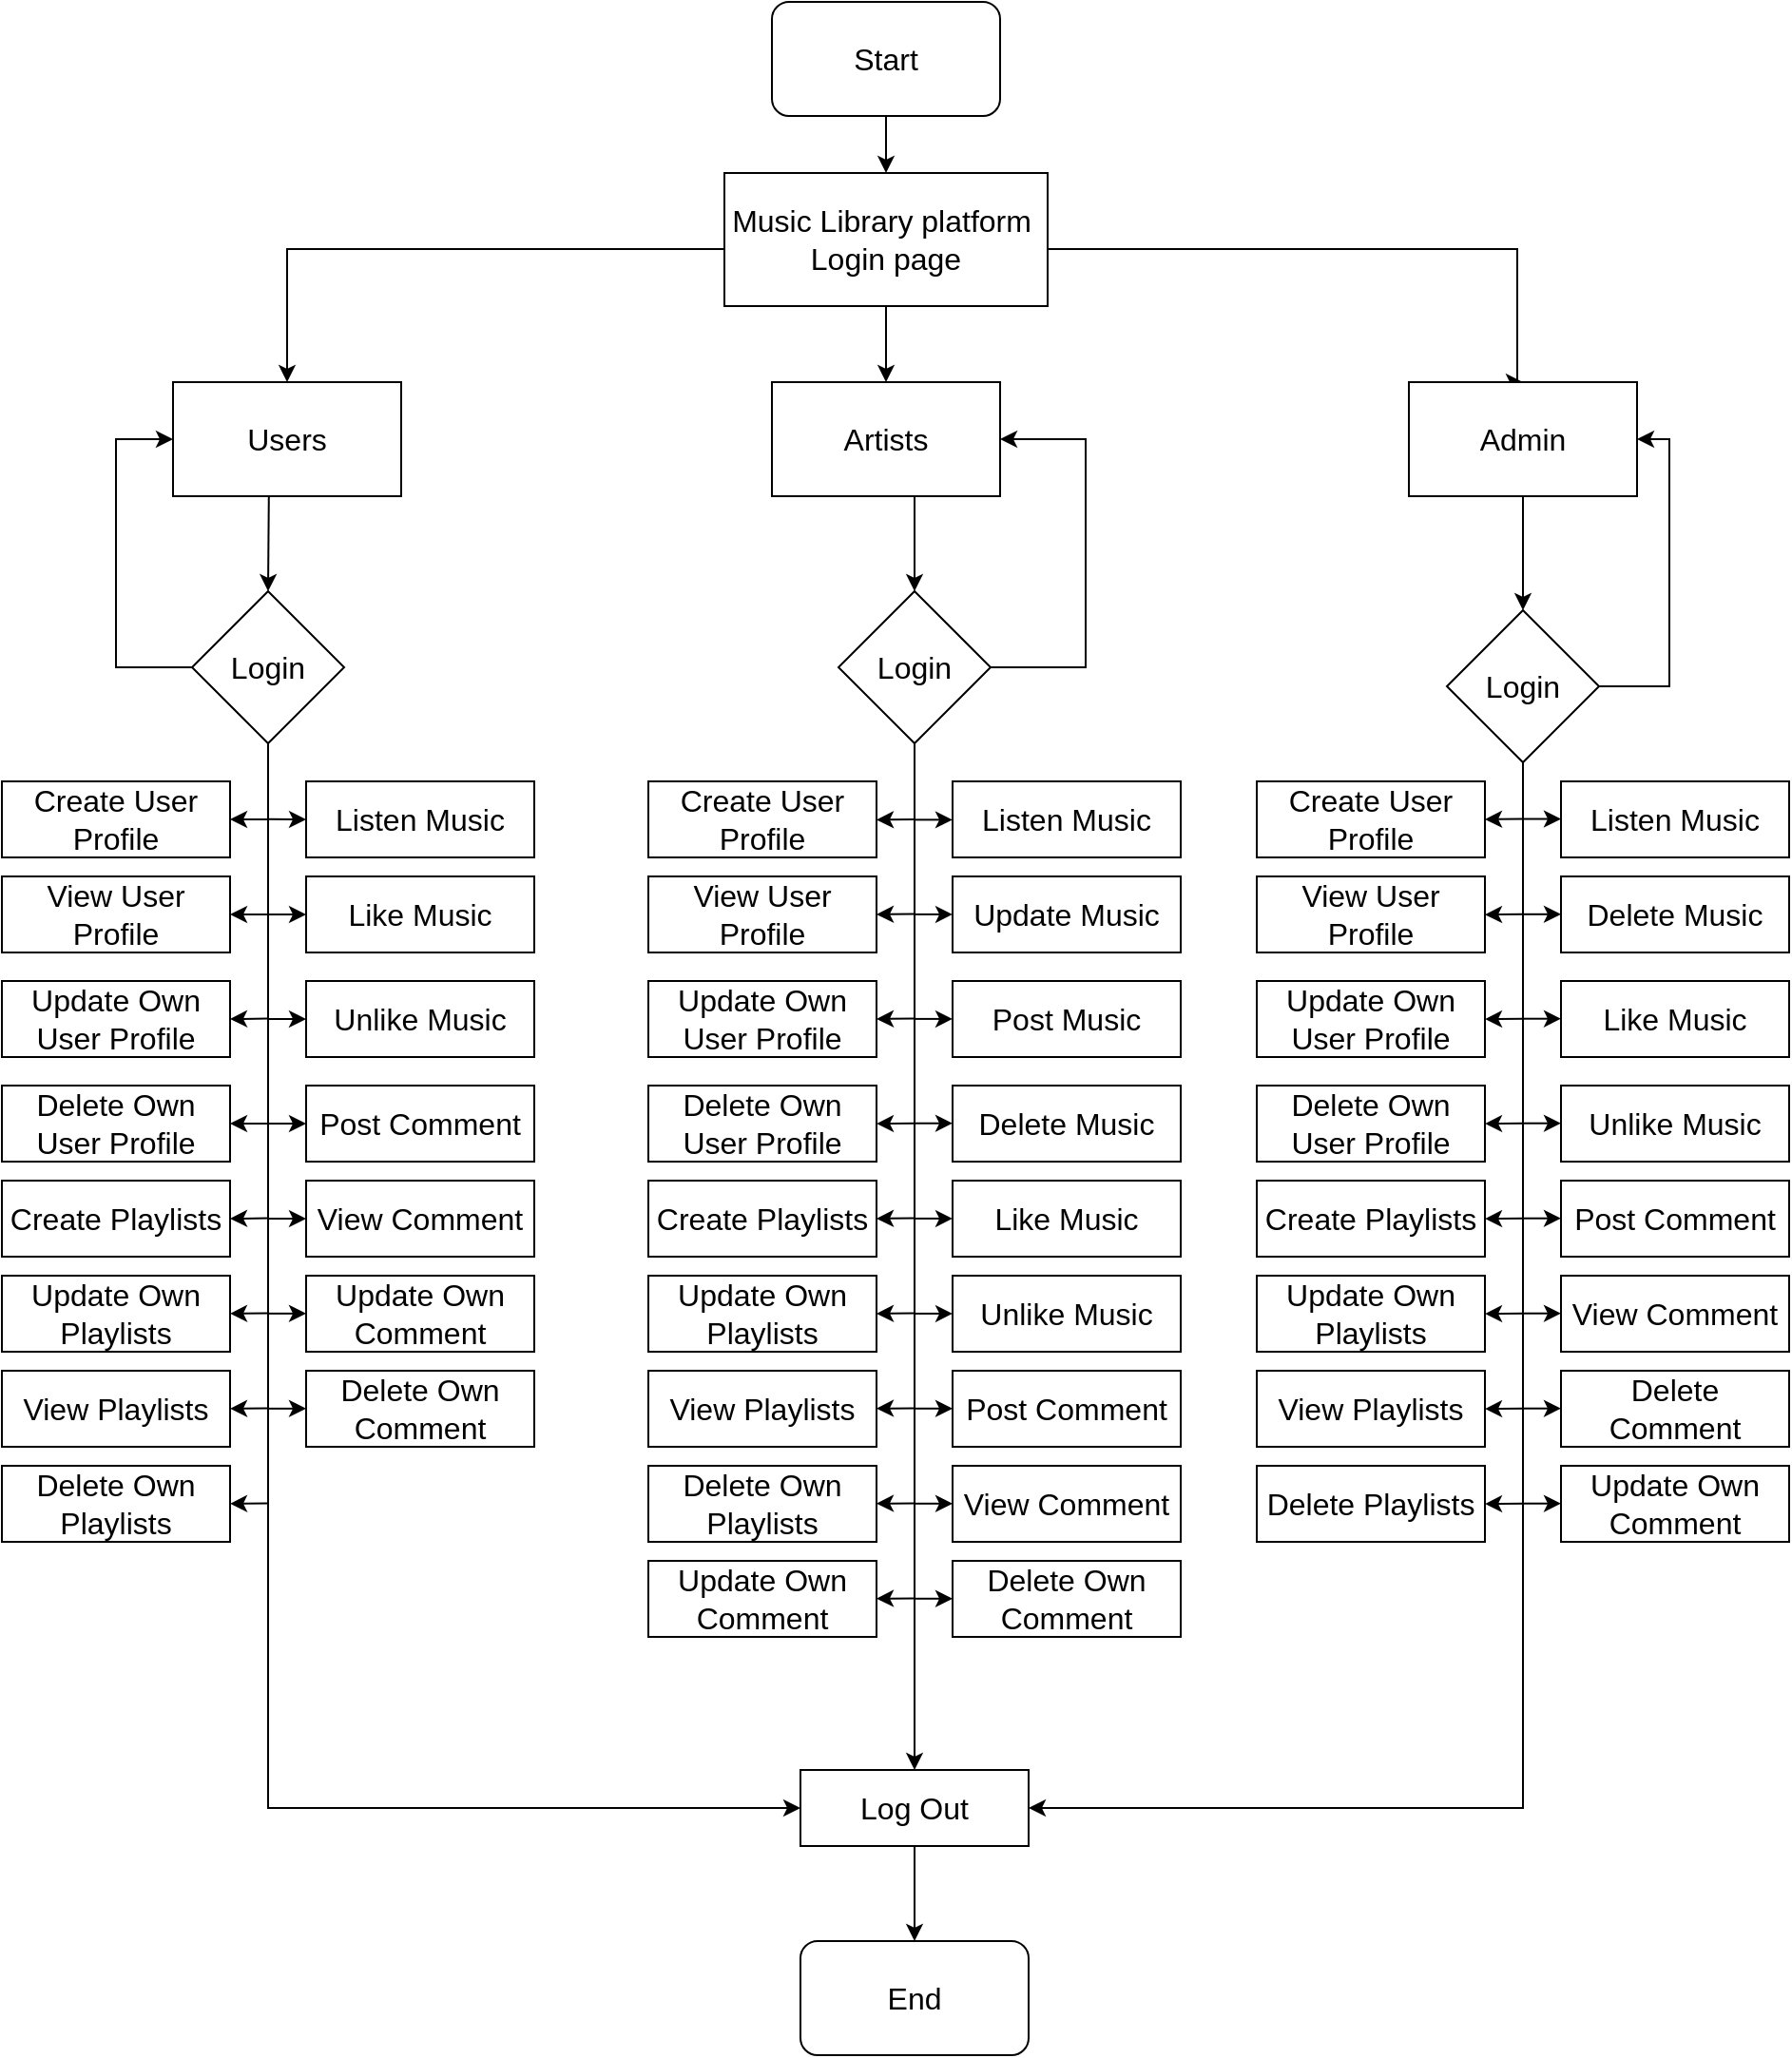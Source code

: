 <mxfile version="26.0.15">
  <diagram name="Page-1" id="KXsv-SbmqL6vV2vkOxpw">
    <mxGraphModel dx="864" dy="508" grid="1" gridSize="10" guides="1" tooltips="1" connect="1" arrows="1" fold="1" page="1" pageScale="1" pageWidth="850" pageHeight="1100" math="0" shadow="0">
      <root>
        <mxCell id="0" />
        <mxCell id="1" parent="0" />
        <mxCell id="acdErQ66P6RH8D1Io6qJ-1" value="Start" style="rounded=1;whiteSpace=wrap;html=1;fontSize=16;" parent="1" vertex="1">
          <mxGeometry x="455" y="110" width="120" height="60" as="geometry" />
        </mxCell>
        <mxCell id="acdErQ66P6RH8D1Io6qJ-2" value="" style="endArrow=classic;html=1;rounded=0;fontSize=16;" parent="1" source="acdErQ66P6RH8D1Io6qJ-1" target="acdErQ66P6RH8D1Io6qJ-4" edge="1">
          <mxGeometry width="50" height="50" relative="1" as="geometry">
            <mxPoint x="500" y="270" as="sourcePoint" />
            <mxPoint x="524" y="210" as="targetPoint" />
          </mxGeometry>
        </mxCell>
        <mxCell id="acdErQ66P6RH8D1Io6qJ-3" style="edgeStyle=orthogonalEdgeStyle;rounded=0;orthogonalLoop=1;jettySize=auto;html=1;entryX=0.5;entryY=0;entryDx=0;entryDy=0;" parent="1" source="acdErQ66P6RH8D1Io6qJ-4" target="acdErQ66P6RH8D1Io6qJ-8" edge="1">
          <mxGeometry relative="1" as="geometry">
            <Array as="points">
              <mxPoint x="847" y="240" />
            </Array>
          </mxGeometry>
        </mxCell>
        <mxCell id="acdErQ66P6RH8D1Io6qJ-4" value="Music Library platform&amp;nbsp;&lt;div&gt;Login page&lt;/div&gt;" style="rounded=0;whiteSpace=wrap;html=1;fontSize=16;" parent="1" vertex="1">
          <mxGeometry x="430" y="200" width="170" height="70" as="geometry" />
        </mxCell>
        <mxCell id="acdErQ66P6RH8D1Io6qJ-5" value="Users" style="rounded=0;whiteSpace=wrap;html=1;fontSize=16;" parent="1" vertex="1">
          <mxGeometry x="140" y="310" width="120" height="60" as="geometry" />
        </mxCell>
        <mxCell id="acdErQ66P6RH8D1Io6qJ-6" style="edgeStyle=orthogonalEdgeStyle;rounded=0;orthogonalLoop=1;jettySize=auto;html=1;entryX=0.5;entryY=0;entryDx=0;entryDy=0;fontSize=16;" parent="1" source="acdErQ66P6RH8D1Io6qJ-7" target="acdErQ66P6RH8D1Io6qJ-19" edge="1">
          <mxGeometry relative="1" as="geometry">
            <Array as="points">
              <mxPoint x="530" y="380" />
              <mxPoint x="530" y="380" />
            </Array>
          </mxGeometry>
        </mxCell>
        <mxCell id="acdErQ66P6RH8D1Io6qJ-7" value="Artists" style="rounded=0;whiteSpace=wrap;html=1;fontSize=16;" parent="1" vertex="1">
          <mxGeometry x="455" y="310" width="120" height="60" as="geometry" />
        </mxCell>
        <mxCell id="acdErQ66P6RH8D1Io6qJ-8" value="Admin" style="rounded=0;whiteSpace=wrap;html=1;fontSize=16;" parent="1" vertex="1">
          <mxGeometry x="790" y="310" width="120" height="60" as="geometry" />
        </mxCell>
        <mxCell id="acdErQ66P6RH8D1Io6qJ-9" style="edgeStyle=orthogonalEdgeStyle;rounded=0;orthogonalLoop=1;jettySize=auto;html=1;entryX=0;entryY=0.5;entryDx=0;entryDy=0;" parent="1" source="acdErQ66P6RH8D1Io6qJ-10" target="acdErQ66P6RH8D1Io6qJ-21" edge="1">
          <mxGeometry relative="1" as="geometry">
            <Array as="points">
              <mxPoint x="190" y="1060" />
            </Array>
          </mxGeometry>
        </mxCell>
        <mxCell id="acdErQ66P6RH8D1Io6qJ-10" value="Login" style="rhombus;whiteSpace=wrap;html=1;fontSize=16;" parent="1" vertex="1">
          <mxGeometry x="150" y="420" width="80" height="80" as="geometry" />
        </mxCell>
        <mxCell id="acdErQ66P6RH8D1Io6qJ-11" style="edgeStyle=orthogonalEdgeStyle;rounded=0;orthogonalLoop=1;jettySize=auto;html=1;entryX=1;entryY=0.5;entryDx=0;entryDy=0;exitX=0.5;exitY=1;exitDx=0;exitDy=0;" parent="1" source="acdErQ66P6RH8D1Io6qJ-12" edge="1">
          <mxGeometry relative="1" as="geometry">
            <mxPoint x="847" y="510.0" as="sourcePoint" />
            <mxPoint x="590" y="1060" as="targetPoint" />
            <Array as="points">
              <mxPoint x="850" y="1060" />
            </Array>
          </mxGeometry>
        </mxCell>
        <mxCell id="acdErQ66P6RH8D1Io6qJ-12" value="Login" style="rhombus;whiteSpace=wrap;html=1;fontSize=16;" parent="1" vertex="1">
          <mxGeometry x="810" y="430" width="80" height="80" as="geometry" />
        </mxCell>
        <mxCell id="acdErQ66P6RH8D1Io6qJ-13" value="" style="endArrow=classic;html=1;rounded=0;exitX=0.42;exitY=1.004;exitDx=0;exitDy=0;entryX=0.5;entryY=0;entryDx=0;entryDy=0;exitPerimeter=0;fontSize=16;" parent="1" source="acdErQ66P6RH8D1Io6qJ-5" target="acdErQ66P6RH8D1Io6qJ-10" edge="1">
          <mxGeometry width="50" height="50" relative="1" as="geometry">
            <mxPoint x="190" y="420" as="sourcePoint" />
            <mxPoint x="160" y="400" as="targetPoint" />
          </mxGeometry>
        </mxCell>
        <mxCell id="acdErQ66P6RH8D1Io6qJ-14" value="" style="endArrow=classic;html=1;rounded=0;exitX=0.5;exitY=1;exitDx=0;exitDy=0;entryX=0.5;entryY=0;entryDx=0;entryDy=0;fontSize=16;" parent="1" source="acdErQ66P6RH8D1Io6qJ-8" target="acdErQ66P6RH8D1Io6qJ-12" edge="1">
          <mxGeometry width="50" height="50" relative="1" as="geometry">
            <mxPoint x="678" y="400" as="sourcePoint" />
            <mxPoint x="677" y="448" as="targetPoint" />
          </mxGeometry>
        </mxCell>
        <mxCell id="acdErQ66P6RH8D1Io6qJ-15" value="" style="endArrow=classic;html=1;rounded=0;entryX=0;entryY=0.5;entryDx=0;entryDy=0;exitX=0;exitY=0.5;exitDx=0;exitDy=0;fontSize=16;" parent="1" source="acdErQ66P6RH8D1Io6qJ-10" target="acdErQ66P6RH8D1Io6qJ-5" edge="1">
          <mxGeometry width="50" height="50" relative="1" as="geometry">
            <mxPoint x="140" y="450" as="sourcePoint" />
            <mxPoint x="130" y="440" as="targetPoint" />
            <Array as="points">
              <mxPoint x="110" y="460" />
              <mxPoint x="110" y="340" />
            </Array>
          </mxGeometry>
        </mxCell>
        <mxCell id="acdErQ66P6RH8D1Io6qJ-16" value="" style="endArrow=classic;html=1;rounded=0;entryX=1;entryY=0.5;entryDx=0;entryDy=0;exitX=1;exitY=0.5;exitDx=0;exitDy=0;fontSize=16;" parent="1" source="acdErQ66P6RH8D1Io6qJ-12" target="acdErQ66P6RH8D1Io6qJ-8" edge="1">
          <mxGeometry width="50" height="50" relative="1" as="geometry">
            <mxPoint x="967" y="460" as="sourcePoint" />
            <mxPoint x="957" y="340" as="targetPoint" />
            <Array as="points">
              <mxPoint x="927" y="470" />
              <mxPoint x="927" y="340" />
            </Array>
          </mxGeometry>
        </mxCell>
        <mxCell id="acdErQ66P6RH8D1Io6qJ-17" value="" style="endArrow=classic;html=1;rounded=0;entryX=1;entryY=0.5;entryDx=0;entryDy=0;exitX=1;exitY=0.5;exitDx=0;exitDy=0;fontSize=16;" parent="1" source="acdErQ66P6RH8D1Io6qJ-19" target="acdErQ66P6RH8D1Io6qJ-7" edge="1">
          <mxGeometry width="50" height="50" relative="1" as="geometry">
            <mxPoint x="590" y="460" as="sourcePoint" />
            <mxPoint x="580" y="420" as="targetPoint" />
            <Array as="points">
              <mxPoint x="620" y="460" />
              <mxPoint x="620" y="340" />
            </Array>
          </mxGeometry>
        </mxCell>
        <mxCell id="acdErQ66P6RH8D1Io6qJ-18" style="edgeStyle=orthogonalEdgeStyle;rounded=0;orthogonalLoop=1;jettySize=auto;html=1;" parent="1" source="acdErQ66P6RH8D1Io6qJ-19" target="acdErQ66P6RH8D1Io6qJ-21" edge="1">
          <mxGeometry relative="1" as="geometry" />
        </mxCell>
        <mxCell id="acdErQ66P6RH8D1Io6qJ-19" value="Login" style="rhombus;whiteSpace=wrap;html=1;fontSize=16;" parent="1" vertex="1">
          <mxGeometry x="490" y="420" width="80" height="80" as="geometry" />
        </mxCell>
        <mxCell id="acdErQ66P6RH8D1Io6qJ-20" style="edgeStyle=orthogonalEdgeStyle;rounded=0;orthogonalLoop=1;jettySize=auto;html=1;fontSize=16;" parent="1" source="acdErQ66P6RH8D1Io6qJ-21" target="acdErQ66P6RH8D1Io6qJ-22" edge="1">
          <mxGeometry relative="1" as="geometry">
            <mxPoint x="523" y="1100" as="targetPoint" />
          </mxGeometry>
        </mxCell>
        <mxCell id="acdErQ66P6RH8D1Io6qJ-21" value="Log Out" style="rounded=0;whiteSpace=wrap;html=1;fontSize=16;" parent="1" vertex="1">
          <mxGeometry x="470" y="1040" width="120" height="40" as="geometry" />
        </mxCell>
        <mxCell id="acdErQ66P6RH8D1Io6qJ-22" value="End" style="rounded=1;whiteSpace=wrap;html=1;fontSize=16;" parent="1" vertex="1">
          <mxGeometry x="470" y="1130" width="120" height="60" as="geometry" />
        </mxCell>
        <mxCell id="acdErQ66P6RH8D1Io6qJ-24" value="Create User Profile" style="rounded=0;whiteSpace=wrap;html=1;fontSize=16;" parent="1" vertex="1">
          <mxGeometry x="50" y="520" width="120" height="40" as="geometry" />
        </mxCell>
        <mxCell id="acdErQ66P6RH8D1Io6qJ-25" value="View User Profile" style="rounded=0;whiteSpace=wrap;html=1;fontSize=16;" parent="1" vertex="1">
          <mxGeometry x="50" y="570" width="120" height="40" as="geometry" />
        </mxCell>
        <mxCell id="acdErQ66P6RH8D1Io6qJ-26" value="Update Own User Profile" style="rounded=0;whiteSpace=wrap;html=1;fontSize=16;" parent="1" vertex="1">
          <mxGeometry x="50" y="625" width="120" height="40" as="geometry" />
        </mxCell>
        <mxCell id="acdErQ66P6RH8D1Io6qJ-27" value="Delete O&lt;span style=&quot;background-color: transparent; color: light-dark(rgb(0, 0, 0), rgb(255, 255, 255));&quot;&gt;wn User Profile&lt;/span&gt;" style="rounded=0;whiteSpace=wrap;html=1;fontSize=16;" parent="1" vertex="1">
          <mxGeometry x="50" y="680" width="120" height="40" as="geometry" />
        </mxCell>
        <mxCell id="acdErQ66P6RH8D1Io6qJ-28" value="Listen Music" style="rounded=0;whiteSpace=wrap;html=1;fontSize=16;" parent="1" vertex="1">
          <mxGeometry x="210" y="520" width="120" height="40" as="geometry" />
        </mxCell>
        <mxCell id="acdErQ66P6RH8D1Io6qJ-29" value="Like Music" style="rounded=0;whiteSpace=wrap;html=1;fontSize=16;" parent="1" vertex="1">
          <mxGeometry x="210" y="570" width="120" height="40" as="geometry" />
        </mxCell>
        <mxCell id="acdErQ66P6RH8D1Io6qJ-30" value="Unlike Music" style="rounded=0;whiteSpace=wrap;html=1;fontSize=16;" parent="1" vertex="1">
          <mxGeometry x="210" y="625" width="120" height="40" as="geometry" />
        </mxCell>
        <mxCell id="acdErQ66P6RH8D1Io6qJ-31" value="Create Playlists" style="rounded=0;whiteSpace=wrap;html=1;fontSize=16;" parent="1" vertex="1">
          <mxGeometry x="50" y="730" width="120" height="40" as="geometry" />
        </mxCell>
        <mxCell id="acdErQ66P6RH8D1Io6qJ-32" value="View Playlists" style="rounded=0;whiteSpace=wrap;html=1;fontSize=16;" parent="1" vertex="1">
          <mxGeometry x="50" y="830" width="120" height="40" as="geometry" />
        </mxCell>
        <mxCell id="acdErQ66P6RH8D1Io6qJ-33" value="Update Own Playlists" style="rounded=0;whiteSpace=wrap;html=1;fontSize=16;" parent="1" vertex="1">
          <mxGeometry x="50" y="780" width="120" height="40" as="geometry" />
        </mxCell>
        <mxCell id="acdErQ66P6RH8D1Io6qJ-34" value="Delete O&lt;span style=&quot;background-color: transparent; color: light-dark(rgb(0, 0, 0), rgb(255, 255, 255));&quot;&gt;wn Playlists&lt;/span&gt;" style="rounded=0;whiteSpace=wrap;html=1;fontSize=16;" parent="1" vertex="1">
          <mxGeometry x="50" y="880" width="120" height="40" as="geometry" />
        </mxCell>
        <mxCell id="acdErQ66P6RH8D1Io6qJ-35" value="Post Comment" style="rounded=0;whiteSpace=wrap;html=1;fontSize=16;" parent="1" vertex="1">
          <mxGeometry x="210" y="680" width="120" height="40" as="geometry" />
        </mxCell>
        <mxCell id="acdErQ66P6RH8D1Io6qJ-36" value="View Comment" style="rounded=0;whiteSpace=wrap;html=1;fontSize=16;" parent="1" vertex="1">
          <mxGeometry x="210" y="730" width="120" height="40" as="geometry" />
        </mxCell>
        <mxCell id="acdErQ66P6RH8D1Io6qJ-37" value="Update Own Comment" style="rounded=0;whiteSpace=wrap;html=1;fontSize=16;" parent="1" vertex="1">
          <mxGeometry x="210" y="780" width="120" height="40" as="geometry" />
        </mxCell>
        <mxCell id="acdErQ66P6RH8D1Io6qJ-38" value="Delete Own Comment" style="rounded=0;whiteSpace=wrap;html=1;fontSize=16;" parent="1" vertex="1">
          <mxGeometry x="210" y="830" width="120" height="40" as="geometry" />
        </mxCell>
        <mxCell id="acdErQ66P6RH8D1Io6qJ-39" value="Create User Profile" style="rounded=0;whiteSpace=wrap;html=1;fontSize=16;" parent="1" vertex="1">
          <mxGeometry x="390" y="520" width="120" height="40" as="geometry" />
        </mxCell>
        <mxCell id="acdErQ66P6RH8D1Io6qJ-40" value="View User Profile" style="rounded=0;whiteSpace=wrap;html=1;fontSize=16;" parent="1" vertex="1">
          <mxGeometry x="390" y="570" width="120" height="40" as="geometry" />
        </mxCell>
        <mxCell id="acdErQ66P6RH8D1Io6qJ-41" value="Update Own User Profile" style="rounded=0;whiteSpace=wrap;html=1;fontSize=16;" parent="1" vertex="1">
          <mxGeometry x="390" y="625" width="120" height="40" as="geometry" />
        </mxCell>
        <mxCell id="acdErQ66P6RH8D1Io6qJ-42" value="Delete O&lt;span style=&quot;background-color: transparent; color: light-dark(rgb(0, 0, 0), rgb(255, 255, 255));&quot;&gt;wn User Profile&lt;/span&gt;" style="rounded=0;whiteSpace=wrap;html=1;fontSize=16;" parent="1" vertex="1">
          <mxGeometry x="390" y="680" width="120" height="40" as="geometry" />
        </mxCell>
        <mxCell id="acdErQ66P6RH8D1Io6qJ-43" value="Create Playlists" style="rounded=0;whiteSpace=wrap;html=1;fontSize=16;" parent="1" vertex="1">
          <mxGeometry x="390" y="730" width="120" height="40" as="geometry" />
        </mxCell>
        <mxCell id="acdErQ66P6RH8D1Io6qJ-44" value="View Playlists" style="rounded=0;whiteSpace=wrap;html=1;fontSize=16;" parent="1" vertex="1">
          <mxGeometry x="390" y="830" width="120" height="40" as="geometry" />
        </mxCell>
        <mxCell id="acdErQ66P6RH8D1Io6qJ-45" value="Update Own Playlists" style="rounded=0;whiteSpace=wrap;html=1;fontSize=16;" parent="1" vertex="1">
          <mxGeometry x="390" y="780" width="120" height="40" as="geometry" />
        </mxCell>
        <mxCell id="acdErQ66P6RH8D1Io6qJ-46" value="Delete O&lt;span style=&quot;background-color: transparent; color: light-dark(rgb(0, 0, 0), rgb(255, 255, 255));&quot;&gt;wn Playlists&lt;/span&gt;" style="rounded=0;whiteSpace=wrap;html=1;fontSize=16;" parent="1" vertex="1">
          <mxGeometry x="390" y="880" width="120" height="40" as="geometry" />
        </mxCell>
        <mxCell id="acdErQ66P6RH8D1Io6qJ-47" value="Listen Music" style="rounded=0;whiteSpace=wrap;html=1;fontSize=16;" parent="1" vertex="1">
          <mxGeometry x="550" y="520" width="120" height="40" as="geometry" />
        </mxCell>
        <mxCell id="acdErQ66P6RH8D1Io6qJ-48" value="Like Music" style="rounded=0;whiteSpace=wrap;html=1;fontSize=16;" parent="1" vertex="1">
          <mxGeometry x="550" y="730" width="120" height="40" as="geometry" />
        </mxCell>
        <mxCell id="acdErQ66P6RH8D1Io6qJ-49" value="Unlike Music" style="rounded=0;whiteSpace=wrap;html=1;fontSize=16;" parent="1" vertex="1">
          <mxGeometry x="550" y="780" width="120" height="40" as="geometry" />
        </mxCell>
        <mxCell id="acdErQ66P6RH8D1Io6qJ-50" value="Post Comment" style="rounded=0;whiteSpace=wrap;html=1;fontSize=16;" parent="1" vertex="1">
          <mxGeometry x="550" y="830" width="120" height="40" as="geometry" />
        </mxCell>
        <mxCell id="acdErQ66P6RH8D1Io6qJ-51" value="View Comment" style="rounded=0;whiteSpace=wrap;html=1;fontSize=16;" parent="1" vertex="1">
          <mxGeometry x="550" y="880" width="120" height="40" as="geometry" />
        </mxCell>
        <mxCell id="acdErQ66P6RH8D1Io6qJ-52" value="Update Own Comment" style="rounded=0;whiteSpace=wrap;html=1;fontSize=16;" parent="1" vertex="1">
          <mxGeometry x="390" y="930" width="120" height="40" as="geometry" />
        </mxCell>
        <mxCell id="acdErQ66P6RH8D1Io6qJ-53" value="Delete Own Comment" style="rounded=0;whiteSpace=wrap;html=1;fontSize=16;" parent="1" vertex="1">
          <mxGeometry x="550" y="930" width="120" height="40" as="geometry" />
        </mxCell>
        <mxCell id="acdErQ66P6RH8D1Io6qJ-54" value="Post Music" style="rounded=0;whiteSpace=wrap;html=1;fontSize=16;" parent="1" vertex="1">
          <mxGeometry x="550" y="625" width="120" height="40" as="geometry" />
        </mxCell>
        <mxCell id="acdErQ66P6RH8D1Io6qJ-55" value="Update Music" style="rounded=0;whiteSpace=wrap;html=1;fontSize=16;" parent="1" vertex="1">
          <mxGeometry x="550" y="570" width="120" height="40" as="geometry" />
        </mxCell>
        <mxCell id="acdErQ66P6RH8D1Io6qJ-56" value="Delete Music" style="rounded=0;whiteSpace=wrap;html=1;fontSize=16;" parent="1" vertex="1">
          <mxGeometry x="550" y="680" width="120" height="40" as="geometry" />
        </mxCell>
        <mxCell id="acdErQ66P6RH8D1Io6qJ-57" value="Create User Profile" style="rounded=0;whiteSpace=wrap;html=1;fontSize=16;" parent="1" vertex="1">
          <mxGeometry x="710" y="520" width="120" height="40" as="geometry" />
        </mxCell>
        <mxCell id="acdErQ66P6RH8D1Io6qJ-58" value="View User Profile" style="rounded=0;whiteSpace=wrap;html=1;fontSize=16;" parent="1" vertex="1">
          <mxGeometry x="710" y="570" width="120" height="40" as="geometry" />
        </mxCell>
        <mxCell id="acdErQ66P6RH8D1Io6qJ-59" value="Update Own User Profile" style="rounded=0;whiteSpace=wrap;html=1;fontSize=16;" parent="1" vertex="1">
          <mxGeometry x="710" y="625" width="120" height="40" as="geometry" />
        </mxCell>
        <mxCell id="acdErQ66P6RH8D1Io6qJ-60" value="Delete O&lt;span style=&quot;background-color: transparent; color: light-dark(rgb(0, 0, 0), rgb(255, 255, 255));&quot;&gt;wn User Profile&lt;/span&gt;" style="rounded=0;whiteSpace=wrap;html=1;fontSize=16;" parent="1" vertex="1">
          <mxGeometry x="710" y="680" width="120" height="40" as="geometry" />
        </mxCell>
        <mxCell id="acdErQ66P6RH8D1Io6qJ-61" value="Create Playlists" style="rounded=0;whiteSpace=wrap;html=1;fontSize=16;" parent="1" vertex="1">
          <mxGeometry x="710" y="730" width="120" height="40" as="geometry" />
        </mxCell>
        <mxCell id="acdErQ66P6RH8D1Io6qJ-62" value="View Playlists" style="rounded=0;whiteSpace=wrap;html=1;fontSize=16;" parent="1" vertex="1">
          <mxGeometry x="710" y="830" width="120" height="40" as="geometry" />
        </mxCell>
        <mxCell id="acdErQ66P6RH8D1Io6qJ-63" value="Update Own Playlists" style="rounded=0;whiteSpace=wrap;html=1;fontSize=16;" parent="1" vertex="1">
          <mxGeometry x="710" y="780" width="120" height="40" as="geometry" />
        </mxCell>
        <mxCell id="acdErQ66P6RH8D1Io6qJ-64" value="Delete&lt;span style=&quot;background-color: transparent; color: light-dark(rgb(0, 0, 0), rgb(255, 255, 255));&quot;&gt;&amp;nbsp;Playlists&lt;/span&gt;" style="rounded=0;whiteSpace=wrap;html=1;fontSize=16;" parent="1" vertex="1">
          <mxGeometry x="710" y="880" width="120" height="40" as="geometry" />
        </mxCell>
        <mxCell id="acdErQ66P6RH8D1Io6qJ-65" value="Listen Music" style="rounded=0;whiteSpace=wrap;html=1;fontSize=16;" parent="1" vertex="1">
          <mxGeometry x="870" y="520" width="120" height="40" as="geometry" />
        </mxCell>
        <mxCell id="acdErQ66P6RH8D1Io6qJ-66" value="Like Music" style="rounded=0;whiteSpace=wrap;html=1;fontSize=16;" parent="1" vertex="1">
          <mxGeometry x="870" y="625" width="120" height="40" as="geometry" />
        </mxCell>
        <mxCell id="acdErQ66P6RH8D1Io6qJ-67" value="Unlike Music" style="rounded=0;whiteSpace=wrap;html=1;fontSize=16;" parent="1" vertex="1">
          <mxGeometry x="870" y="680" width="120" height="40" as="geometry" />
        </mxCell>
        <mxCell id="acdErQ66P6RH8D1Io6qJ-68" value="Post Comment" style="rounded=0;whiteSpace=wrap;html=1;fontSize=16;" parent="1" vertex="1">
          <mxGeometry x="870" y="730" width="120" height="40" as="geometry" />
        </mxCell>
        <mxCell id="acdErQ66P6RH8D1Io6qJ-69" value="View Comment" style="rounded=0;whiteSpace=wrap;html=1;fontSize=16;" parent="1" vertex="1">
          <mxGeometry x="870" y="780" width="120" height="40" as="geometry" />
        </mxCell>
        <mxCell id="acdErQ66P6RH8D1Io6qJ-70" value="Update Own Comment" style="rounded=0;whiteSpace=wrap;html=1;fontSize=16;" parent="1" vertex="1">
          <mxGeometry x="870" y="880" width="120" height="40" as="geometry" />
        </mxCell>
        <mxCell id="acdErQ66P6RH8D1Io6qJ-71" value="Delete Comment" style="rounded=0;whiteSpace=wrap;html=1;fontSize=16;" parent="1" vertex="1">
          <mxGeometry x="870" y="830" width="120" height="40" as="geometry" />
        </mxCell>
        <mxCell id="acdErQ66P6RH8D1Io6qJ-72" value="Delete Music" style="rounded=0;whiteSpace=wrap;html=1;fontSize=16;" parent="1" vertex="1">
          <mxGeometry x="870" y="570" width="120" height="40" as="geometry" />
        </mxCell>
        <mxCell id="acdErQ66P6RH8D1Io6qJ-74" style="edgeStyle=orthogonalEdgeStyle;rounded=0;orthogonalLoop=1;jettySize=auto;html=1;entryX=0.5;entryY=0;entryDx=0;entryDy=0;" parent="1" source="acdErQ66P6RH8D1Io6qJ-4" target="acdErQ66P6RH8D1Io6qJ-5" edge="1">
          <mxGeometry relative="1" as="geometry">
            <Array as="points">
              <mxPoint x="200" y="240" />
            </Array>
          </mxGeometry>
        </mxCell>
        <mxCell id="acdErQ66P6RH8D1Io6qJ-75" style="edgeStyle=orthogonalEdgeStyle;rounded=0;orthogonalLoop=1;jettySize=auto;html=1;entryX=0.5;entryY=0;entryDx=0;entryDy=0;" parent="1" source="acdErQ66P6RH8D1Io6qJ-4" target="acdErQ66P6RH8D1Io6qJ-7" edge="1">
          <mxGeometry relative="1" as="geometry" />
        </mxCell>
        <mxCell id="acdErQ66P6RH8D1Io6qJ-76" value="" style="endArrow=classic;html=1;rounded=0;entryX=1;entryY=0.5;entryDx=0;entryDy=0;" parent="1" target="acdErQ66P6RH8D1Io6qJ-24" edge="1">
          <mxGeometry width="50" height="50" relative="1" as="geometry">
            <mxPoint x="190" y="540" as="sourcePoint" />
            <mxPoint x="330" y="460" as="targetPoint" />
          </mxGeometry>
        </mxCell>
        <mxCell id="acdErQ66P6RH8D1Io6qJ-77" value="" style="endArrow=classic;html=1;rounded=0;entryX=0;entryY=0.5;entryDx=0;entryDy=0;" parent="1" target="acdErQ66P6RH8D1Io6qJ-28" edge="1">
          <mxGeometry width="50" height="50" relative="1" as="geometry">
            <mxPoint x="190" y="539.89" as="sourcePoint" />
            <mxPoint x="210" y="539.89" as="targetPoint" />
          </mxGeometry>
        </mxCell>
        <mxCell id="acdErQ66P6RH8D1Io6qJ-78" value="" style="endArrow=classic;html=1;rounded=0;entryX=1;entryY=0.5;entryDx=0;entryDy=0;" parent="1" target="acdErQ66P6RH8D1Io6qJ-25" edge="1">
          <mxGeometry width="50" height="50" relative="1" as="geometry">
            <mxPoint x="190" y="590" as="sourcePoint" />
            <mxPoint x="180" y="550" as="targetPoint" />
          </mxGeometry>
        </mxCell>
        <mxCell id="acdErQ66P6RH8D1Io6qJ-79" value="" style="endArrow=classic;html=1;rounded=0;entryX=0;entryY=0.5;entryDx=0;entryDy=0;" parent="1" target="acdErQ66P6RH8D1Io6qJ-29" edge="1">
          <mxGeometry width="50" height="50" relative="1" as="geometry">
            <mxPoint x="190" y="590" as="sourcePoint" />
            <mxPoint x="220" y="550" as="targetPoint" />
          </mxGeometry>
        </mxCell>
        <mxCell id="acdErQ66P6RH8D1Io6qJ-80" value="" style="endArrow=classic;html=1;rounded=0;entryX=1;entryY=0.5;entryDx=0;entryDy=0;" parent="1" target="acdErQ66P6RH8D1Io6qJ-26" edge="1">
          <mxGeometry width="50" height="50" relative="1" as="geometry">
            <mxPoint x="190" y="644.81" as="sourcePoint" />
            <mxPoint x="170" y="645" as="targetPoint" />
          </mxGeometry>
        </mxCell>
        <mxCell id="acdErQ66P6RH8D1Io6qJ-81" value="" style="endArrow=classic;html=1;rounded=0;entryX=0;entryY=0.5;entryDx=0;entryDy=0;" parent="1" target="acdErQ66P6RH8D1Io6qJ-30" edge="1">
          <mxGeometry width="50" height="50" relative="1" as="geometry">
            <mxPoint x="190" y="645" as="sourcePoint" />
            <mxPoint x="230" y="560" as="targetPoint" />
          </mxGeometry>
        </mxCell>
        <mxCell id="acdErQ66P6RH8D1Io6qJ-82" value="" style="endArrow=classic;html=1;rounded=0;entryX=1;entryY=0.5;entryDx=0;entryDy=0;" parent="1" target="acdErQ66P6RH8D1Io6qJ-27" edge="1">
          <mxGeometry width="50" height="50" relative="1" as="geometry">
            <mxPoint x="190" y="700" as="sourcePoint" />
            <mxPoint x="180" y="655" as="targetPoint" />
          </mxGeometry>
        </mxCell>
        <mxCell id="acdErQ66P6RH8D1Io6qJ-83" value="" style="endArrow=classic;html=1;rounded=0;entryX=0;entryY=0.5;entryDx=0;entryDy=0;" parent="1" target="acdErQ66P6RH8D1Io6qJ-35" edge="1">
          <mxGeometry width="50" height="50" relative="1" as="geometry">
            <mxPoint x="190" y="700" as="sourcePoint" />
            <mxPoint x="220" y="655" as="targetPoint" />
          </mxGeometry>
        </mxCell>
        <mxCell id="acdErQ66P6RH8D1Io6qJ-84" value="" style="endArrow=classic;html=1;rounded=0;entryX=1;entryY=0.5;entryDx=0;entryDy=0;" parent="1" target="acdErQ66P6RH8D1Io6qJ-31" edge="1">
          <mxGeometry width="50" height="50" relative="1" as="geometry">
            <mxPoint x="190" y="749.81" as="sourcePoint" />
            <mxPoint x="170" y="750" as="targetPoint" />
          </mxGeometry>
        </mxCell>
        <mxCell id="acdErQ66P6RH8D1Io6qJ-85" value="" style="endArrow=classic;html=1;rounded=0;entryX=0;entryY=0.5;entryDx=0;entryDy=0;" parent="1" target="acdErQ66P6RH8D1Io6qJ-36" edge="1">
          <mxGeometry width="50" height="50" relative="1" as="geometry">
            <mxPoint x="190" y="750" as="sourcePoint" />
            <mxPoint x="210" y="750" as="targetPoint" />
          </mxGeometry>
        </mxCell>
        <mxCell id="acdErQ66P6RH8D1Io6qJ-86" value="" style="endArrow=classic;html=1;rounded=0;entryX=1;entryY=0.5;entryDx=0;entryDy=0;" parent="1" edge="1">
          <mxGeometry width="50" height="50" relative="1" as="geometry">
            <mxPoint x="190" y="799.73" as="sourcePoint" />
            <mxPoint x="170" y="799.92" as="targetPoint" />
          </mxGeometry>
        </mxCell>
        <mxCell id="acdErQ66P6RH8D1Io6qJ-87" value="" style="endArrow=classic;html=1;rounded=0;entryX=0;entryY=0.5;entryDx=0;entryDy=0;" parent="1" edge="1">
          <mxGeometry width="50" height="50" relative="1" as="geometry">
            <mxPoint x="190" y="799.92" as="sourcePoint" />
            <mxPoint x="210" y="799.92" as="targetPoint" />
          </mxGeometry>
        </mxCell>
        <mxCell id="acdErQ66P6RH8D1Io6qJ-88" value="" style="endArrow=classic;html=1;rounded=0;entryX=1;entryY=0.5;entryDx=0;entryDy=0;" parent="1" edge="1">
          <mxGeometry width="50" height="50" relative="1" as="geometry">
            <mxPoint x="190" y="849.73" as="sourcePoint" />
            <mxPoint x="170" y="849.92" as="targetPoint" />
          </mxGeometry>
        </mxCell>
        <mxCell id="acdErQ66P6RH8D1Io6qJ-89" value="" style="endArrow=classic;html=1;rounded=0;entryX=0;entryY=0.5;entryDx=0;entryDy=0;" parent="1" edge="1">
          <mxGeometry width="50" height="50" relative="1" as="geometry">
            <mxPoint x="190" y="849.92" as="sourcePoint" />
            <mxPoint x="210" y="849.92" as="targetPoint" />
          </mxGeometry>
        </mxCell>
        <mxCell id="acdErQ66P6RH8D1Io6qJ-90" value="" style="endArrow=classic;html=1;rounded=0;entryX=1;entryY=0.5;entryDx=0;entryDy=0;" parent="1" edge="1">
          <mxGeometry width="50" height="50" relative="1" as="geometry">
            <mxPoint x="190" y="899.73" as="sourcePoint" />
            <mxPoint x="170" y="899.92" as="targetPoint" />
          </mxGeometry>
        </mxCell>
        <mxCell id="acdErQ66P6RH8D1Io6qJ-91" value="" style="endArrow=classic;html=1;rounded=0;entryX=1;entryY=0.5;entryDx=0;entryDy=0;" parent="1" edge="1">
          <mxGeometry width="50" height="50" relative="1" as="geometry">
            <mxPoint x="530" y="540" as="sourcePoint" />
            <mxPoint x="510" y="540.19" as="targetPoint" />
          </mxGeometry>
        </mxCell>
        <mxCell id="acdErQ66P6RH8D1Io6qJ-92" value="" style="endArrow=classic;html=1;rounded=0;entryX=0;entryY=0.5;entryDx=0;entryDy=0;" parent="1" edge="1">
          <mxGeometry width="50" height="50" relative="1" as="geometry">
            <mxPoint x="530" y="540.19" as="sourcePoint" />
            <mxPoint x="550" y="540.19" as="targetPoint" />
          </mxGeometry>
        </mxCell>
        <mxCell id="acdErQ66P6RH8D1Io6qJ-93" value="" style="endArrow=classic;html=1;rounded=0;entryX=1;entryY=0.5;entryDx=0;entryDy=0;" parent="1" edge="1">
          <mxGeometry width="50" height="50" relative="1" as="geometry">
            <mxPoint x="530" y="589.76" as="sourcePoint" />
            <mxPoint x="510" y="589.95" as="targetPoint" />
          </mxGeometry>
        </mxCell>
        <mxCell id="acdErQ66P6RH8D1Io6qJ-94" value="" style="endArrow=classic;html=1;rounded=0;entryX=0;entryY=0.5;entryDx=0;entryDy=0;" parent="1" edge="1">
          <mxGeometry width="50" height="50" relative="1" as="geometry">
            <mxPoint x="530" y="589.95" as="sourcePoint" />
            <mxPoint x="550" y="589.95" as="targetPoint" />
          </mxGeometry>
        </mxCell>
        <mxCell id="acdErQ66P6RH8D1Io6qJ-95" value="" style="endArrow=classic;html=1;rounded=0;entryX=1;entryY=0.5;entryDx=0;entryDy=0;" parent="1" edge="1">
          <mxGeometry width="50" height="50" relative="1" as="geometry">
            <mxPoint x="530" y="644.76" as="sourcePoint" />
            <mxPoint x="510" y="644.95" as="targetPoint" />
          </mxGeometry>
        </mxCell>
        <mxCell id="acdErQ66P6RH8D1Io6qJ-96" value="" style="endArrow=classic;html=1;rounded=0;entryX=0;entryY=0.5;entryDx=0;entryDy=0;" parent="1" edge="1">
          <mxGeometry width="50" height="50" relative="1" as="geometry">
            <mxPoint x="530" y="644.95" as="sourcePoint" />
            <mxPoint x="550" y="644.95" as="targetPoint" />
          </mxGeometry>
        </mxCell>
        <mxCell id="acdErQ66P6RH8D1Io6qJ-97" value="" style="endArrow=classic;html=1;rounded=0;entryX=1;entryY=0.5;entryDx=0;entryDy=0;" parent="1" edge="1">
          <mxGeometry width="50" height="50" relative="1" as="geometry">
            <mxPoint x="530" y="699.86" as="sourcePoint" />
            <mxPoint x="510" y="700.05" as="targetPoint" />
          </mxGeometry>
        </mxCell>
        <mxCell id="acdErQ66P6RH8D1Io6qJ-98" value="" style="endArrow=classic;html=1;rounded=0;entryX=0;entryY=0.5;entryDx=0;entryDy=0;" parent="1" edge="1">
          <mxGeometry width="50" height="50" relative="1" as="geometry">
            <mxPoint x="530" y="699.86" as="sourcePoint" />
            <mxPoint x="550" y="699.86" as="targetPoint" />
          </mxGeometry>
        </mxCell>
        <mxCell id="acdErQ66P6RH8D1Io6qJ-99" value="" style="endArrow=classic;html=1;rounded=0;entryX=1;entryY=0.5;entryDx=0;entryDy=0;" parent="1" edge="1">
          <mxGeometry width="50" height="50" relative="1" as="geometry">
            <mxPoint x="530" y="749.76" as="sourcePoint" />
            <mxPoint x="510" y="749.95" as="targetPoint" />
          </mxGeometry>
        </mxCell>
        <mxCell id="acdErQ66P6RH8D1Io6qJ-100" value="" style="endArrow=classic;html=1;rounded=0;entryX=0;entryY=0.5;entryDx=0;entryDy=0;" parent="1" edge="1">
          <mxGeometry width="50" height="50" relative="1" as="geometry">
            <mxPoint x="530" y="749.95" as="sourcePoint" />
            <mxPoint x="550" y="749.95" as="targetPoint" />
          </mxGeometry>
        </mxCell>
        <mxCell id="acdErQ66P6RH8D1Io6qJ-101" value="" style="endArrow=classic;html=1;rounded=0;entryX=1;entryY=0.5;entryDx=0;entryDy=0;" parent="1" edge="1">
          <mxGeometry width="50" height="50" relative="1" as="geometry">
            <mxPoint x="530" y="799.76" as="sourcePoint" />
            <mxPoint x="510" y="799.95" as="targetPoint" />
          </mxGeometry>
        </mxCell>
        <mxCell id="acdErQ66P6RH8D1Io6qJ-102" value="" style="endArrow=classic;html=1;rounded=0;entryX=0;entryY=0.5;entryDx=0;entryDy=0;" parent="1" edge="1">
          <mxGeometry width="50" height="50" relative="1" as="geometry">
            <mxPoint x="530" y="799.95" as="sourcePoint" />
            <mxPoint x="550" y="799.95" as="targetPoint" />
          </mxGeometry>
        </mxCell>
        <mxCell id="acdErQ66P6RH8D1Io6qJ-103" value="" style="endArrow=classic;html=1;rounded=0;entryX=1;entryY=0.5;entryDx=0;entryDy=0;" parent="1" edge="1">
          <mxGeometry width="50" height="50" relative="1" as="geometry">
            <mxPoint x="530" y="849.7" as="sourcePoint" />
            <mxPoint x="510" y="849.89" as="targetPoint" />
          </mxGeometry>
        </mxCell>
        <mxCell id="acdErQ66P6RH8D1Io6qJ-104" value="" style="endArrow=classic;html=1;rounded=0;entryX=0;entryY=0.5;entryDx=0;entryDy=0;" parent="1" edge="1">
          <mxGeometry width="50" height="50" relative="1" as="geometry">
            <mxPoint x="530" y="849.89" as="sourcePoint" />
            <mxPoint x="550" y="849.89" as="targetPoint" />
          </mxGeometry>
        </mxCell>
        <mxCell id="acdErQ66P6RH8D1Io6qJ-105" value="" style="endArrow=classic;html=1;rounded=0;entryX=1;entryY=0.5;entryDx=0;entryDy=0;" parent="1" edge="1">
          <mxGeometry width="50" height="50" relative="1" as="geometry">
            <mxPoint x="530" y="949.7" as="sourcePoint" />
            <mxPoint x="510" y="949.89" as="targetPoint" />
          </mxGeometry>
        </mxCell>
        <mxCell id="acdErQ66P6RH8D1Io6qJ-106" value="" style="endArrow=classic;html=1;rounded=0;entryX=0;entryY=0.5;entryDx=0;entryDy=0;" parent="1" edge="1">
          <mxGeometry width="50" height="50" relative="1" as="geometry">
            <mxPoint x="530" y="949.89" as="sourcePoint" />
            <mxPoint x="550" y="949.89" as="targetPoint" />
          </mxGeometry>
        </mxCell>
        <mxCell id="acdErQ66P6RH8D1Io6qJ-107" value="" style="endArrow=classic;html=1;rounded=0;entryX=1;entryY=0.5;entryDx=0;entryDy=0;" parent="1" edge="1">
          <mxGeometry width="50" height="50" relative="1" as="geometry">
            <mxPoint x="530" y="899.7" as="sourcePoint" />
            <mxPoint x="510" y="899.89" as="targetPoint" />
          </mxGeometry>
        </mxCell>
        <mxCell id="acdErQ66P6RH8D1Io6qJ-108" value="" style="endArrow=classic;html=1;rounded=0;entryX=0;entryY=0.5;entryDx=0;entryDy=0;" parent="1" edge="1">
          <mxGeometry width="50" height="50" relative="1" as="geometry">
            <mxPoint x="530" y="899.89" as="sourcePoint" />
            <mxPoint x="550" y="899.89" as="targetPoint" />
          </mxGeometry>
        </mxCell>
        <mxCell id="acdErQ66P6RH8D1Io6qJ-109" value="" style="endArrow=classic;html=1;rounded=0;entryX=1;entryY=0.5;entryDx=0;entryDy=0;" parent="1" edge="1">
          <mxGeometry width="50" height="50" relative="1" as="geometry">
            <mxPoint x="850" y="539.77" as="sourcePoint" />
            <mxPoint x="830" y="539.96" as="targetPoint" />
          </mxGeometry>
        </mxCell>
        <mxCell id="acdErQ66P6RH8D1Io6qJ-110" value="" style="endArrow=classic;html=1;rounded=0;entryX=0;entryY=0.5;entryDx=0;entryDy=0;" parent="1" edge="1">
          <mxGeometry width="50" height="50" relative="1" as="geometry">
            <mxPoint x="850" y="539.77" as="sourcePoint" />
            <mxPoint x="870" y="539.77" as="targetPoint" />
          </mxGeometry>
        </mxCell>
        <mxCell id="acdErQ66P6RH8D1Io6qJ-111" value="" style="endArrow=classic;html=1;rounded=0;entryX=1;entryY=0.5;entryDx=0;entryDy=0;" parent="1" edge="1">
          <mxGeometry width="50" height="50" relative="1" as="geometry">
            <mxPoint x="850" y="589.9" as="sourcePoint" />
            <mxPoint x="830" y="590.09" as="targetPoint" />
          </mxGeometry>
        </mxCell>
        <mxCell id="acdErQ66P6RH8D1Io6qJ-112" value="" style="endArrow=classic;html=1;rounded=0;entryX=0;entryY=0.5;entryDx=0;entryDy=0;" parent="1" edge="1">
          <mxGeometry width="50" height="50" relative="1" as="geometry">
            <mxPoint x="850" y="589.9" as="sourcePoint" />
            <mxPoint x="870" y="589.9" as="targetPoint" />
          </mxGeometry>
        </mxCell>
        <mxCell id="acdErQ66P6RH8D1Io6qJ-113" value="" style="endArrow=classic;html=1;rounded=0;entryX=1;entryY=0.5;entryDx=0;entryDy=0;" parent="1" edge="1">
          <mxGeometry width="50" height="50" relative="1" as="geometry">
            <mxPoint x="850" y="644.85" as="sourcePoint" />
            <mxPoint x="830" y="645.04" as="targetPoint" />
          </mxGeometry>
        </mxCell>
        <mxCell id="acdErQ66P6RH8D1Io6qJ-114" value="" style="endArrow=classic;html=1;rounded=0;entryX=0;entryY=0.5;entryDx=0;entryDy=0;" parent="1" edge="1">
          <mxGeometry width="50" height="50" relative="1" as="geometry">
            <mxPoint x="850" y="644.85" as="sourcePoint" />
            <mxPoint x="870" y="644.85" as="targetPoint" />
          </mxGeometry>
        </mxCell>
        <mxCell id="acdErQ66P6RH8D1Io6qJ-115" value="" style="endArrow=classic;html=1;rounded=0;entryX=1;entryY=0.5;entryDx=0;entryDy=0;" parent="1" edge="1">
          <mxGeometry width="50" height="50" relative="1" as="geometry">
            <mxPoint x="850" y="699.85" as="sourcePoint" />
            <mxPoint x="830" y="700.04" as="targetPoint" />
          </mxGeometry>
        </mxCell>
        <mxCell id="acdErQ66P6RH8D1Io6qJ-116" value="" style="endArrow=classic;html=1;rounded=0;entryX=0;entryY=0.5;entryDx=0;entryDy=0;" parent="1" edge="1">
          <mxGeometry width="50" height="50" relative="1" as="geometry">
            <mxPoint x="850" y="699.85" as="sourcePoint" />
            <mxPoint x="870" y="699.85" as="targetPoint" />
          </mxGeometry>
        </mxCell>
        <mxCell id="acdErQ66P6RH8D1Io6qJ-117" value="" style="endArrow=classic;html=1;rounded=0;entryX=1;entryY=0.5;entryDx=0;entryDy=0;" parent="1" edge="1">
          <mxGeometry width="50" height="50" relative="1" as="geometry">
            <mxPoint x="850" y="749.85" as="sourcePoint" />
            <mxPoint x="830" y="750.04" as="targetPoint" />
          </mxGeometry>
        </mxCell>
        <mxCell id="acdErQ66P6RH8D1Io6qJ-118" value="" style="endArrow=classic;html=1;rounded=0;entryX=0;entryY=0.5;entryDx=0;entryDy=0;" parent="1" edge="1">
          <mxGeometry width="50" height="50" relative="1" as="geometry">
            <mxPoint x="850" y="749.85" as="sourcePoint" />
            <mxPoint x="870" y="749.85" as="targetPoint" />
          </mxGeometry>
        </mxCell>
        <mxCell id="acdErQ66P6RH8D1Io6qJ-119" value="" style="endArrow=classic;html=1;rounded=0;entryX=1;entryY=0.5;entryDx=0;entryDy=0;" parent="1" edge="1">
          <mxGeometry width="50" height="50" relative="1" as="geometry">
            <mxPoint x="850" y="799.85" as="sourcePoint" />
            <mxPoint x="830" y="800.04" as="targetPoint" />
          </mxGeometry>
        </mxCell>
        <mxCell id="acdErQ66P6RH8D1Io6qJ-120" value="" style="endArrow=classic;html=1;rounded=0;entryX=0;entryY=0.5;entryDx=0;entryDy=0;" parent="1" edge="1">
          <mxGeometry width="50" height="50" relative="1" as="geometry">
            <mxPoint x="850" y="799.85" as="sourcePoint" />
            <mxPoint x="870" y="799.85" as="targetPoint" />
          </mxGeometry>
        </mxCell>
        <mxCell id="acdErQ66P6RH8D1Io6qJ-121" value="" style="endArrow=classic;html=1;rounded=0;entryX=1;entryY=0.5;entryDx=0;entryDy=0;" parent="1" edge="1">
          <mxGeometry width="50" height="50" relative="1" as="geometry">
            <mxPoint x="850" y="849.85" as="sourcePoint" />
            <mxPoint x="830" y="850.04" as="targetPoint" />
          </mxGeometry>
        </mxCell>
        <mxCell id="acdErQ66P6RH8D1Io6qJ-122" value="" style="endArrow=classic;html=1;rounded=0;entryX=0;entryY=0.5;entryDx=0;entryDy=0;" parent="1" edge="1">
          <mxGeometry width="50" height="50" relative="1" as="geometry">
            <mxPoint x="850" y="849.85" as="sourcePoint" />
            <mxPoint x="870" y="849.85" as="targetPoint" />
          </mxGeometry>
        </mxCell>
        <mxCell id="acdErQ66P6RH8D1Io6qJ-123" value="" style="endArrow=classic;html=1;rounded=0;entryX=1;entryY=0.5;entryDx=0;entryDy=0;" parent="1" edge="1">
          <mxGeometry width="50" height="50" relative="1" as="geometry">
            <mxPoint x="850" y="899.85" as="sourcePoint" />
            <mxPoint x="830" y="900.04" as="targetPoint" />
          </mxGeometry>
        </mxCell>
        <mxCell id="acdErQ66P6RH8D1Io6qJ-124" value="" style="endArrow=classic;html=1;rounded=0;entryX=0;entryY=0.5;entryDx=0;entryDy=0;" parent="1" edge="1">
          <mxGeometry width="50" height="50" relative="1" as="geometry">
            <mxPoint x="850" y="899.85" as="sourcePoint" />
            <mxPoint x="870" y="899.85" as="targetPoint" />
          </mxGeometry>
        </mxCell>
      </root>
    </mxGraphModel>
  </diagram>
</mxfile>
